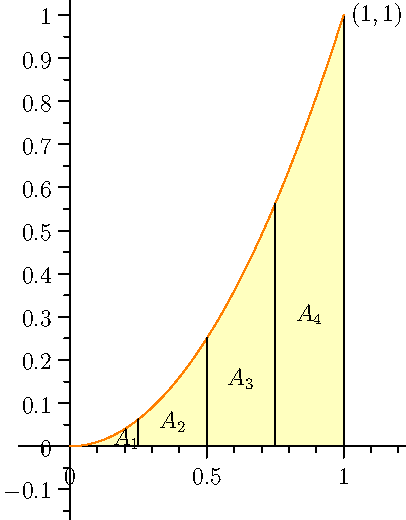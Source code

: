 import graph;
size(200,260,IgnoreAspect);

real f(real x) { return x^2; }

path p = graph(f,0,1);
path q = (0,0)--p--(1,0)--cycle;
filldraw(q,paleyellow);
draw(q,black);
draw(p,orange);

label("$(1,1)$",(1,1),E);

draw((0.25,0)--(0.25,f(0.25)),black);
draw((0.5,0)--(0.5,f(0.5)),black);
draw((0.75,0)--(0.75,f(0.75)),black);

arrow("$x_{4}$",(1,0),S,invisible);

label("$A_{1}$",(0.08+0.25/2,f(0.08+0.25/2)*0.4));
label("$A_{2}$",(0.25+0.25/2,f(0.25+0.25/2)*0.4));
label("$A_{3}$",(0.50+0.25/2,f(0.50+0.25/2)*0.4));
label("$A_{4}$",(0.75+0.25/2,f(0.75+0.25/2)*0.4));

xaxis(RightTicks);
yaxis(LeftTicks);
